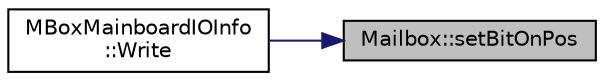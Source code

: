 digraph "Mailbox::setBitOnPos"
{
 // LATEX_PDF_SIZE
  edge [fontname="Helvetica",fontsize="10",labelfontname="Helvetica",labelfontsize="10"];
  node [fontname="Helvetica",fontsize="10",shape=record];
  rankdir="RL";
  Node1 [label="Mailbox::setBitOnPos",height=0.2,width=0.4,color="black", fillcolor="grey75", style="filled", fontcolor="black",tooltip="Set the Bit On Pos object."];
  Node1 -> Node2 [dir="back",color="midnightblue",fontsize="10",style="solid",fontname="Helvetica"];
  Node2 [label="MBoxMainboardIOInfo\l::Write",height=0.2,width=0.4,color="black", fillcolor="white", style="filled",URL="$class_m_box_mainboard_i_o_info.html#a0718e69caf42546c5accdae830d62eb6",tooltip="Returns a payload object belonging to the MBOX with correct bytecode."];
}
